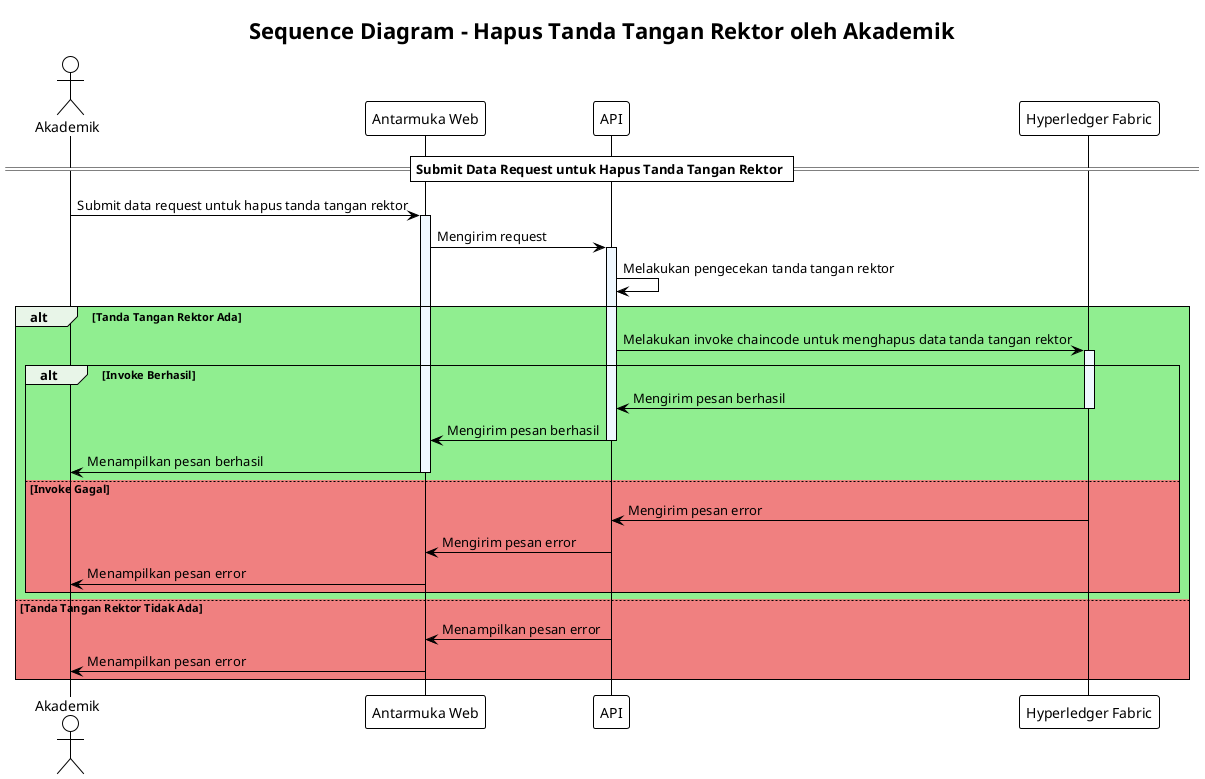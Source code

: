 @startuml SD-9
!theme plain
title Sequence Diagram - Hapus Tanda Tangan Rektor oleh Akademik

skinparam sequenceGroupBackgroundColor #E8F5E8
skinparam sequenceLifeLineBackgroundColor #F0F8FF

actor Akademik
participant "Antarmuka Web" as Web
participant "API" as API
participant "Hyperledger Fabric" as HLF

== Submit Data Request untuk Hapus Tanda Tangan Rektor ==
Akademik -> Web: Submit data request untuk hapus tanda tangan rektor
activate Web

Web -> API: Mengirim request
activate API

API -> API: Melakukan pengecekan tanda tangan rektor

alt #lightgreen Tanda Tangan Rektor Ada
    API -> HLF: Melakukan invoke chaincode untuk menghapus data tanda tangan rektor
    activate HLF
    
    alt #lightgreen Invoke Berhasil
        HLF -> API: Mengirim pesan berhasil
        deactivate HLF
        
        API -> Web: Mengirim pesan berhasil
        deactivate API
        
        Web -> Akademik: Menampilkan pesan berhasil
        deactivate Web
        
    else #lightcoral Invoke Gagal
        HLF -> API: Mengirim pesan error
        deactivate HLF
        
        API -> Web: Mengirim pesan error
        deactivate API
        
        Web -> Akademik: Menampilkan pesan error
        deactivate Web
    end
    
else #lightcoral Tanda Tangan Rektor Tidak Ada
    API -> Web: Menampilkan pesan error
    deactivate API
    
    Web -> Akademik: Menampilkan pesan error
    deactivate Web
end

@enduml